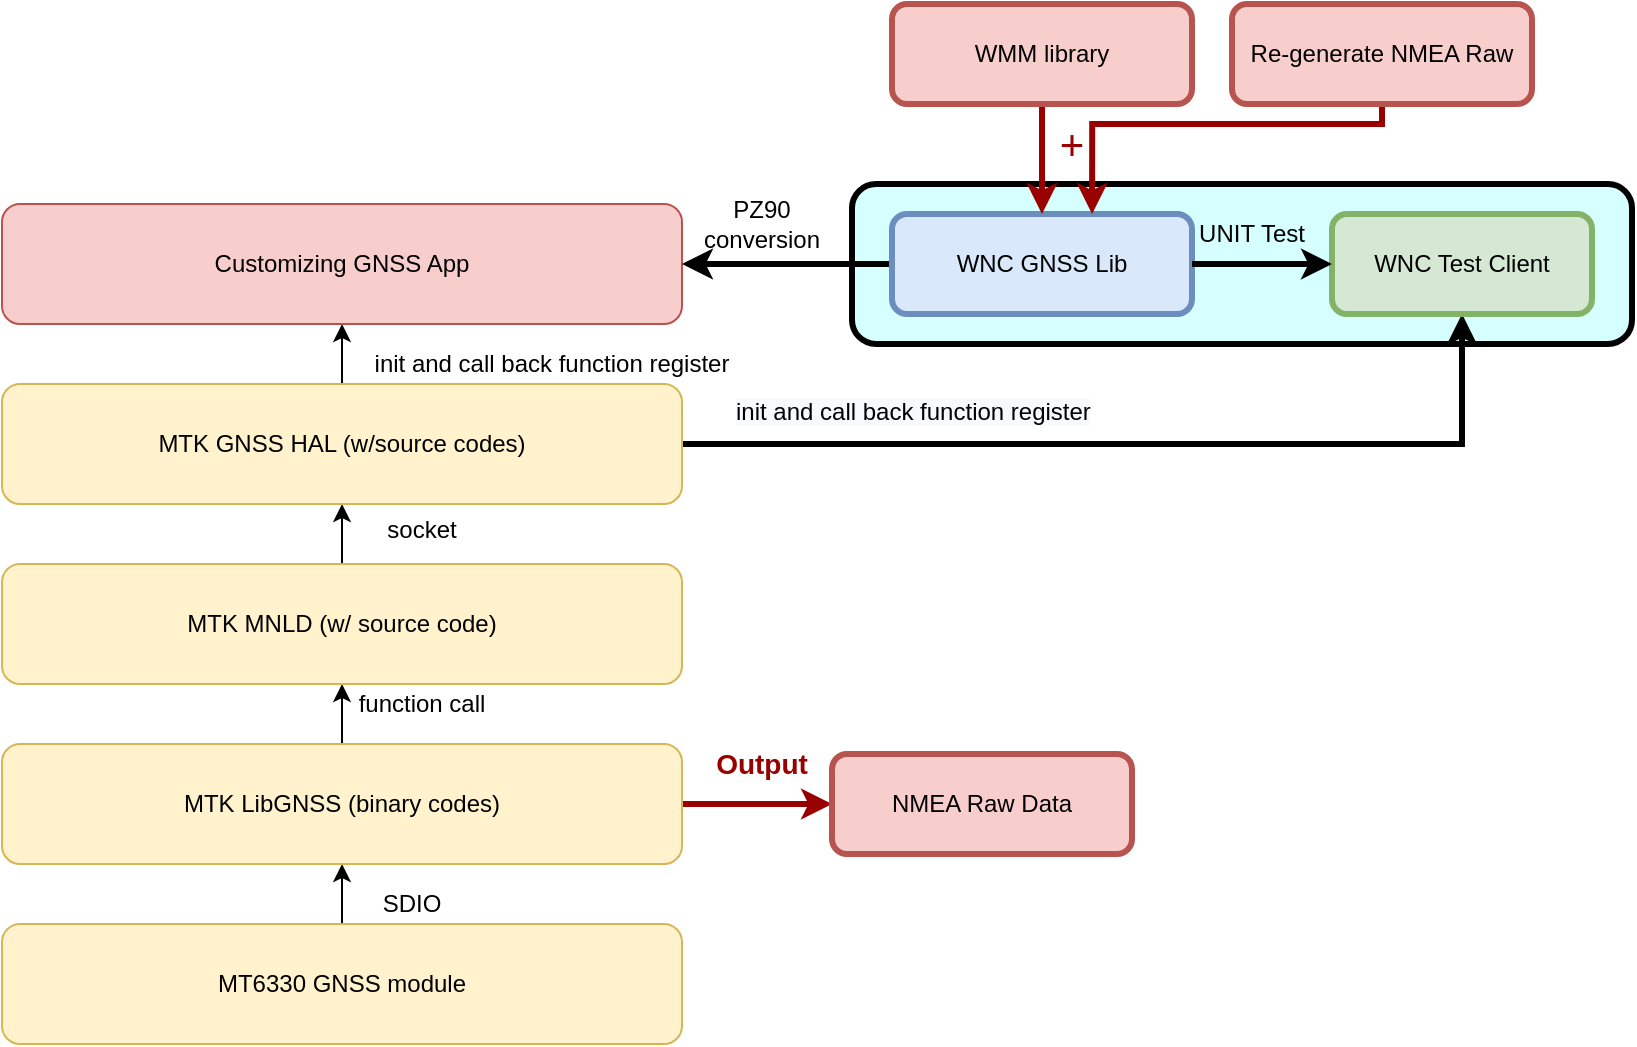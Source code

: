 <mxfile version="14.0.3" type="github">
  <diagram id="BM0VdIxClnjOrW8msyrw" name="Page-1">
    <mxGraphModel dx="1102" dy="526" grid="1" gridSize="10" guides="1" tooltips="1" connect="1" arrows="1" fold="1" page="1" pageScale="1" pageWidth="850" pageHeight="1100" math="0" shadow="0">
      <root>
        <mxCell id="0" />
        <mxCell id="1" parent="0" />
        <mxCell id="RhEErcN1Zr_JtdYH_1c0-2" value="" style="rounded=1;whiteSpace=wrap;html=1;strokeWidth=3;fillColor=#D6FFFF;" parent="1" vertex="1">
          <mxGeometry x="680" y="260" width="390" height="80" as="geometry" />
        </mxCell>
        <mxCell id="BNXIbk2GmkNosNhbAgGf-3" value="" style="edgeStyle=orthogonalEdgeStyle;rounded=0;orthogonalLoop=1;jettySize=auto;html=1;" parent="1" source="BNXIbk2GmkNosNhbAgGf-1" target="BNXIbk2GmkNosNhbAgGf-2" edge="1">
          <mxGeometry relative="1" as="geometry" />
        </mxCell>
        <mxCell id="BNXIbk2GmkNosNhbAgGf-1" value="MT6330 GNSS module" style="rounded=1;whiteSpace=wrap;html=1;fillColor=#fff2cc;strokeColor=#d6b656;" parent="1" vertex="1">
          <mxGeometry x="255" y="630" width="340" height="60" as="geometry" />
        </mxCell>
        <mxCell id="BNXIbk2GmkNosNhbAgGf-6" value="" style="edgeStyle=orthogonalEdgeStyle;rounded=0;orthogonalLoop=1;jettySize=auto;html=1;" parent="1" source="BNXIbk2GmkNosNhbAgGf-2" target="BNXIbk2GmkNosNhbAgGf-5" edge="1">
          <mxGeometry relative="1" as="geometry" />
        </mxCell>
        <mxCell id="oSqLechn9mpoOCkpXFm6-5" value="" style="edgeStyle=orthogonalEdgeStyle;rounded=0;orthogonalLoop=1;jettySize=auto;html=1;strokeColor=#990000;strokeWidth=3;" edge="1" parent="1" source="BNXIbk2GmkNosNhbAgGf-2" target="oSqLechn9mpoOCkpXFm6-4">
          <mxGeometry relative="1" as="geometry" />
        </mxCell>
        <mxCell id="BNXIbk2GmkNosNhbAgGf-2" value="MTK LibGNSS (binary codes)" style="rounded=1;whiteSpace=wrap;html=1;fillColor=#fff2cc;strokeColor=#d6b656;" parent="1" vertex="1">
          <mxGeometry x="255" y="540" width="340" height="60" as="geometry" />
        </mxCell>
        <mxCell id="BNXIbk2GmkNosNhbAgGf-4" value="SDIO" style="text;html=1;strokeColor=none;fillColor=none;align=center;verticalAlign=middle;whiteSpace=wrap;rounded=0;" parent="1" vertex="1">
          <mxGeometry x="440" y="610" width="40" height="20" as="geometry" />
        </mxCell>
        <mxCell id="BNXIbk2GmkNosNhbAgGf-9" value="" style="edgeStyle=orthogonalEdgeStyle;rounded=0;orthogonalLoop=1;jettySize=auto;html=1;" parent="1" source="BNXIbk2GmkNosNhbAgGf-5" target="BNXIbk2GmkNosNhbAgGf-7" edge="1">
          <mxGeometry relative="1" as="geometry" />
        </mxCell>
        <mxCell id="BNXIbk2GmkNosNhbAgGf-5" value="MTK MNLD (w/ source code)" style="rounded=1;whiteSpace=wrap;html=1;fillColor=#fff2cc;strokeColor=#d6b656;" parent="1" vertex="1">
          <mxGeometry x="255" y="450" width="340" height="60" as="geometry" />
        </mxCell>
        <mxCell id="BNXIbk2GmkNosNhbAgGf-12" value="" style="edgeStyle=orthogonalEdgeStyle;rounded=0;orthogonalLoop=1;jettySize=auto;html=1;" parent="1" source="BNXIbk2GmkNosNhbAgGf-7" target="BNXIbk2GmkNosNhbAgGf-11" edge="1">
          <mxGeometry relative="1" as="geometry" />
        </mxCell>
        <mxCell id="RhEErcN1Zr_JtdYH_1c0-3" value="" style="edgeStyle=orthogonalEdgeStyle;rounded=0;orthogonalLoop=1;jettySize=auto;html=1;entryX=0.5;entryY=1;entryDx=0;entryDy=0;strokeWidth=3;" parent="1" source="BNXIbk2GmkNosNhbAgGf-7" target="tbErRjKlFo56-OwI-SrA-1" edge="1">
          <mxGeometry relative="1" as="geometry">
            <mxPoint x="985" y="320" as="targetPoint" />
            <Array as="points">
              <mxPoint x="985" y="390" />
            </Array>
          </mxGeometry>
        </mxCell>
        <mxCell id="BNXIbk2GmkNosNhbAgGf-7" value="MTK GNSS HAL (w/source codes)" style="rounded=1;whiteSpace=wrap;html=1;fillColor=#fff2cc;strokeColor=#d6b656;" parent="1" vertex="1">
          <mxGeometry x="255" y="360" width="340" height="60" as="geometry" />
        </mxCell>
        <mxCell id="BNXIbk2GmkNosNhbAgGf-8" value="function call" style="text;html=1;strokeColor=none;fillColor=none;align=center;verticalAlign=middle;whiteSpace=wrap;rounded=0;" parent="1" vertex="1">
          <mxGeometry x="425" y="510" width="80" height="20" as="geometry" />
        </mxCell>
        <mxCell id="BNXIbk2GmkNosNhbAgGf-10" value="socket" style="text;html=1;strokeColor=none;fillColor=none;align=center;verticalAlign=middle;whiteSpace=wrap;rounded=0;" parent="1" vertex="1">
          <mxGeometry x="425" y="423" width="80" height="20" as="geometry" />
        </mxCell>
        <mxCell id="BNXIbk2GmkNosNhbAgGf-11" value="Customizing GNSS App" style="rounded=1;whiteSpace=wrap;html=1;fillColor=#f8cecc;strokeColor=#b85450;" parent="1" vertex="1">
          <mxGeometry x="255" y="270" width="340" height="60" as="geometry" />
        </mxCell>
        <mxCell id="BNXIbk2GmkNosNhbAgGf-13" value="init and call back function register" style="text;html=1;strokeColor=none;fillColor=none;align=center;verticalAlign=middle;whiteSpace=wrap;rounded=0;" parent="1" vertex="1">
          <mxGeometry x="440" y="340" width="180" height="20" as="geometry" />
        </mxCell>
        <mxCell id="RhEErcN1Zr_JtdYH_1c0-5" value="" style="edgeStyle=orthogonalEdgeStyle;rounded=0;orthogonalLoop=1;jettySize=auto;html=1;exitX=0;exitY=0.5;exitDx=0;exitDy=0;strokeWidth=3;" parent="1" source="tbErRjKlFo56-OwI-SrA-2" target="BNXIbk2GmkNosNhbAgGf-11" edge="1">
          <mxGeometry relative="1" as="geometry" />
        </mxCell>
        <mxCell id="RhEErcN1Zr_JtdYH_1c0-4" value="&lt;span style=&quot;color: rgb(0, 0, 0); font-family: helvetica; font-size: 12px; font-style: normal; font-weight: 400; letter-spacing: normal; text-align: center; text-indent: 0px; text-transform: none; word-spacing: 0px; background-color: rgb(248, 249, 250); display: inline; float: none;&quot;&gt;init and call back function register&lt;/span&gt;" style="text;whiteSpace=wrap;html=1;" parent="1" vertex="1">
          <mxGeometry x="620" y="360" width="200" height="30" as="geometry" />
        </mxCell>
        <mxCell id="RhEErcN1Zr_JtdYH_1c0-6" value="PZ90 conversion" style="text;html=1;strokeColor=none;fillColor=none;align=center;verticalAlign=middle;whiteSpace=wrap;rounded=0;" parent="1" vertex="1">
          <mxGeometry x="595" y="270" width="80" height="20" as="geometry" />
        </mxCell>
        <mxCell id="tbErRjKlFo56-OwI-SrA-1" value="WNC Test Client" style="rounded=1;whiteSpace=wrap;html=1;strokeWidth=3;fillColor=#d5e8d4;strokeColor=#82b366;" parent="1" vertex="1">
          <mxGeometry x="920" y="275" width="130" height="50" as="geometry" />
        </mxCell>
        <mxCell id="tbErRjKlFo56-OwI-SrA-2" value="WNC GNSS Lib" style="rounded=1;whiteSpace=wrap;html=1;strokeWidth=3;fillColor=#dae8fc;strokeColor=#6c8ebf;" parent="1" vertex="1">
          <mxGeometry x="700" y="275" width="150" height="50" as="geometry" />
        </mxCell>
        <mxCell id="tbErRjKlFo56-OwI-SrA-3" value="" style="endArrow=classic;html=1;entryX=0;entryY=0.5;entryDx=0;entryDy=0;exitX=1;exitY=0.5;exitDx=0;exitDy=0;strokeWidth=3;" parent="1" source="tbErRjKlFo56-OwI-SrA-2" target="tbErRjKlFo56-OwI-SrA-1" edge="1">
          <mxGeometry width="50" height="50" relative="1" as="geometry">
            <mxPoint x="860" y="350" as="sourcePoint" />
            <mxPoint x="910" y="300" as="targetPoint" />
          </mxGeometry>
        </mxCell>
        <mxCell id="tbErRjKlFo56-OwI-SrA-4" value="UNIT Test" style="text;html=1;strokeColor=none;fillColor=none;align=center;verticalAlign=middle;whiteSpace=wrap;rounded=0;" parent="1" vertex="1">
          <mxGeometry x="840" y="275" width="80" height="20" as="geometry" />
        </mxCell>
        <mxCell id="oSqLechn9mpoOCkpXFm6-2" value="" style="edgeStyle=orthogonalEdgeStyle;rounded=0;orthogonalLoop=1;jettySize=auto;html=1;strokeColor=#990000;strokeWidth=3;" edge="1" parent="1" source="oSqLechn9mpoOCkpXFm6-1" target="tbErRjKlFo56-OwI-SrA-2">
          <mxGeometry relative="1" as="geometry" />
        </mxCell>
        <mxCell id="oSqLechn9mpoOCkpXFm6-1" value="WMM library" style="rounded=1;whiteSpace=wrap;html=1;strokeWidth=3;fillColor=#f8cecc;strokeColor=#b85450;" vertex="1" parent="1">
          <mxGeometry x="700" y="170" width="150" height="50" as="geometry" />
        </mxCell>
        <mxCell id="oSqLechn9mpoOCkpXFm6-3" value="&lt;font style=&quot;font-size: 21px&quot; color=&quot;#990000&quot;&gt;+&lt;/font&gt;" style="text;html=1;strokeColor=none;fillColor=none;align=center;verticalAlign=middle;whiteSpace=wrap;rounded=0;" vertex="1" parent="1">
          <mxGeometry x="750" y="230" width="80" height="20" as="geometry" />
        </mxCell>
        <mxCell id="oSqLechn9mpoOCkpXFm6-4" value="NMEA Raw Data" style="rounded=1;whiteSpace=wrap;html=1;strokeWidth=3;fillColor=#f8cecc;strokeColor=#b85450;" vertex="1" parent="1">
          <mxGeometry x="670" y="545" width="150" height="50" as="geometry" />
        </mxCell>
        <mxCell id="oSqLechn9mpoOCkpXFm6-6" value="&lt;font style=&quot;font-size: 14px&quot; color=&quot;#990000&quot;&gt;&lt;b&gt;Output&lt;/b&gt;&lt;/font&gt;" style="text;html=1;strokeColor=none;fillColor=none;align=center;verticalAlign=middle;whiteSpace=wrap;rounded=0;" vertex="1" parent="1">
          <mxGeometry x="595" y="540" width="80" height="20" as="geometry" />
        </mxCell>
        <mxCell id="oSqLechn9mpoOCkpXFm6-8" value="" style="edgeStyle=orthogonalEdgeStyle;rounded=0;orthogonalLoop=1;jettySize=auto;html=1;strokeColor=#990000;strokeWidth=3;entryX=0.667;entryY=0;entryDx=0;entryDy=0;entryPerimeter=0;" edge="1" parent="1" source="oSqLechn9mpoOCkpXFm6-7" target="tbErRjKlFo56-OwI-SrA-2">
          <mxGeometry relative="1" as="geometry">
            <Array as="points">
              <mxPoint x="945" y="230" />
              <mxPoint x="800" y="230" />
            </Array>
          </mxGeometry>
        </mxCell>
        <mxCell id="oSqLechn9mpoOCkpXFm6-7" value="Re-generate NMEA Raw" style="rounded=1;whiteSpace=wrap;html=1;strokeWidth=3;fillColor=#f8cecc;strokeColor=#b85450;" vertex="1" parent="1">
          <mxGeometry x="870" y="170" width="150" height="50" as="geometry" />
        </mxCell>
      </root>
    </mxGraphModel>
  </diagram>
</mxfile>
